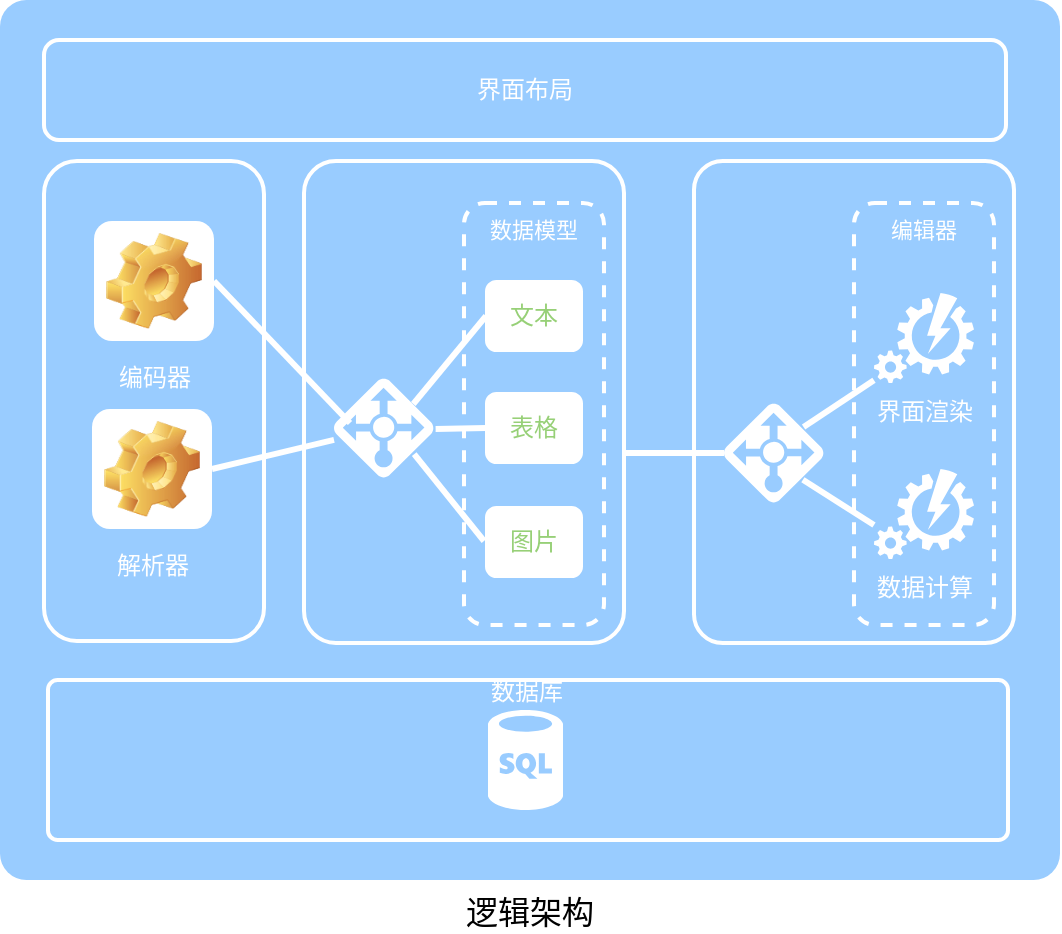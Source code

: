<mxfile version="12.2.2" type="github" pages="1">
  <diagram name="Page-1" id="7a6c530e-6e37-e111-ec74-82921da8cc10">
    <mxGraphModel dx="1408" dy="736" grid="1" gridSize="10" guides="1" tooltips="1" connect="1" arrows="1" fold="1" page="1" pageScale="1.5" pageWidth="1169" pageHeight="826" background="none" math="0" shadow="0">
      <root>
        <mxCell id="0" style=";html=1;"/>
        <mxCell id="1" style=";html=1;" parent="0"/>
        <mxCell id="23046e2b9bb16c14-27" value="&lt;span style=&quot;font-size: 16px ; white-space: normal&quot;&gt;逻辑架构&lt;/span&gt;" style="rounded=1;whiteSpace=wrap;html=1;shadow=0;strokeWidth=2;fillColor=#99CCFF;fontSize=12;fontColor=#000000;align=center;strokeColor=none;arcSize=3;labelPosition=center;verticalLabelPosition=bottom;verticalAlign=top;" parent="1" vertex="1">
          <mxGeometry x="726" y="300" width="530" height="440" as="geometry"/>
        </mxCell>
        <mxCell id="23046e2b9bb16c14-2" value="" style="rounded=1;whiteSpace=wrap;html=1;shadow=0;strokeWidth=2;fillColor=none;fontSize=12;fontColor=#000000;align=center;strokeColor=#FFFFFF;arcSize=10;" parent="1" vertex="1">
          <mxGeometry x="878" y="380.5" width="160" height="241" as="geometry"/>
        </mxCell>
        <mxCell id="23046e2b9bb16c14-54" value="数据模型" style="rounded=1;whiteSpace=wrap;html=1;shadow=0;strokeWidth=2;fillColor=none;fontSize=11;fontColor=#FFFFFF;align=center;strokeColor=#FFFFFF;dashed=1;verticalAlign=top;" parent="1" vertex="1">
          <mxGeometry x="958" y="401.5" width="70" height="211" as="geometry"/>
        </mxCell>
        <mxCell id="23046e2b9bb16c14-1" value="" style="rounded=1;whiteSpace=wrap;html=1;shadow=0;strokeWidth=2;fillColor=none;fontSize=12;fontColor=#000000;align=center;strokeColor=#FFFFFF;" parent="1" vertex="1">
          <mxGeometry x="748" y="380.5" width="110" height="240" as="geometry"/>
        </mxCell>
        <mxCell id="23046e2b9bb16c14-73" style="html=1;startArrow=none;startFill=0;startSize=10;endArrow=none;endFill=0;endSize=10;strokeWidth=3;fontSize=11;fontColor=#FFFFFF;strokeColor=#FFFFFF;rounded=0;exitX=1;exitY=0.5;exitDx=0;exitDy=0;" parent="1" source="We76njLKXEHjdysK864W-2" target="23046e2b9bb16c14-7" edge="1">
          <mxGeometry relative="1" as="geometry">
            <mxPoint x="825" y="526.5" as="sourcePoint"/>
          </mxGeometry>
        </mxCell>
        <mxCell id="23046e2b9bb16c14-7" value="" style="shadow=0;dashed=0;html=1;strokeColor=none;labelPosition=center;verticalLabelPosition=bottom;verticalAlign=top;shape=mxgraph.mscae.cloud.azure_load_balancer_feature;fillColor=#FFFFFF;rounded=1;fontSize=12;fontColor=#000000;align=center;" parent="1" vertex="1">
          <mxGeometry x="893" y="489" width="50" height="50" as="geometry"/>
        </mxCell>
        <mxCell id="23046e2b9bb16c14-75" style="html=1;startArrow=none;startFill=0;startSize=10;endArrow=none;endFill=0;endSize=10;strokeWidth=3;fontSize=11;fontColor=#FFFFFF;entryX=0.793;entryY=0.26;entryPerimeter=0;strokeColor=#FFFFFF;rounded=0;exitX=0;exitY=0.5;exitDx=0;exitDy=0;" parent="1" source="We76njLKXEHjdysK864W-3" target="23046e2b9bb16c14-7" edge="1">
          <mxGeometry relative="1" as="geometry">
            <mxPoint x="968" y="490.484" as="sourcePoint"/>
          </mxGeometry>
        </mxCell>
        <mxCell id="23046e2b9bb16c14-76" style="html=1;entryX=1.016;entryY=0.509;entryPerimeter=0;startArrow=none;startFill=0;startSize=10;endArrow=none;endFill=0;endSize=10;strokeWidth=3;fontSize=11;fontColor=#FFFFFF;strokeColor=#FFFFFF;rounded=0;exitX=0;exitY=0.5;exitDx=0;exitDy=0;" parent="1" source="We76njLKXEHjdysK864W-4" target="23046e2b9bb16c14-7" edge="1">
          <mxGeometry relative="1" as="geometry">
            <mxPoint x="968" y="526.729" as="sourcePoint"/>
          </mxGeometry>
        </mxCell>
        <mxCell id="23046e2b9bb16c14-77" style="html=1;entryX=0.802;entryY=0.762;entryPerimeter=0;startArrow=none;startFill=0;startSize=10;endArrow=none;endFill=0;endSize=10;strokeWidth=3;fontSize=11;fontColor=#FFFFFF;strokeColor=#FFFFFF;rounded=0;" parent="1" target="23046e2b9bb16c14-7" edge="1">
          <mxGeometry relative="1" as="geometry">
            <mxPoint x="968" y="570.5" as="sourcePoint"/>
          </mxGeometry>
        </mxCell>
        <mxCell id="23046e2b9bb16c14-55" value="" style="rounded=1;whiteSpace=wrap;html=1;shadow=0;strokeWidth=2;fillColor=none;fontSize=12;fontColor=#000000;align=center;strokeColor=#FFFFFF;arcSize=9;" parent="1" vertex="1">
          <mxGeometry x="1073" y="380.5" width="160" height="241" as="geometry"/>
        </mxCell>
        <mxCell id="23046e2b9bb16c14-56" value="编辑器" style="rounded=1;whiteSpace=wrap;html=1;shadow=0;strokeWidth=2;fillColor=none;fontSize=11;fontColor=#FFFFFF;align=center;strokeColor=#FFFFFF;dashed=1;verticalAlign=top;" parent="1" vertex="1">
          <mxGeometry x="1153" y="401.5" width="70" height="211" as="geometry"/>
        </mxCell>
        <mxCell id="23046e2b9bb16c14-74" style="html=1;startArrow=none;startFill=0;startSize=10;endArrow=none;endFill=0;endSize=10;strokeWidth=3;fontSize=11;fontColor=#FFFFFF;strokeColor=#FFFFFF;rounded=0;edgeStyle=elbowEdgeStyle;elbow=vertical;" parent="1" source="23046e2b9bb16c14-58" target="23046e2b9bb16c14-2" edge="1">
          <mxGeometry relative="1" as="geometry"/>
        </mxCell>
        <mxCell id="23046e2b9bb16c14-79" style="html=1;startArrow=none;startFill=0;startSize=10;endArrow=none;endFill=0;endSize=10;strokeWidth=3;fontSize=11;fontColor=#FFFFFF;strokeColor=#FFFFFF;rounded=0;exitX=0.796;exitY=0.241;exitPerimeter=0;" parent="1" source="23046e2b9bb16c14-58" edge="1">
          <mxGeometry relative="1" as="geometry">
            <mxPoint x="1163" y="490.132" as="targetPoint"/>
          </mxGeometry>
        </mxCell>
        <mxCell id="23046e2b9bb16c14-80" style="html=1;startArrow=none;startFill=0;startSize=10;endArrow=none;endFill=0;endSize=10;strokeWidth=3;fontSize=11;fontColor=#FFFFFF;strokeColor=#FFFFFF;rounded=0;exitX=0.789;exitY=0.767;exitPerimeter=0;" parent="1" source="23046e2b9bb16c14-58" edge="1">
          <mxGeometry relative="1" as="geometry">
            <mxPoint x="1163" y="562.542" as="targetPoint"/>
          </mxGeometry>
        </mxCell>
        <mxCell id="23046e2b9bb16c14-58" value="" style="shadow=0;dashed=0;html=1;strokeColor=none;labelPosition=center;verticalLabelPosition=bottom;verticalAlign=top;shape=mxgraph.mscae.cloud.azure_load_balancer_feature;fillColor=#FFFFFF;rounded=1;fontSize=12;fontColor=#000000;align=center;" parent="1" vertex="1">
          <mxGeometry x="1088" y="501.5" width="50" height="50" as="geometry"/>
        </mxCell>
        <mxCell id="23046e2b9bb16c14-85" value="" style="rounded=1;whiteSpace=wrap;html=1;shadow=0;strokeWidth=2;fillColor=none;fontSize=12;fontColor=#FFFFFF;align=center;strokeColor=#FFFFFF;arcSize=6;verticalAlign=top;" parent="1" vertex="1">
          <mxGeometry x="750" y="640" width="480" height="80" as="geometry"/>
        </mxCell>
        <mxCell id="We76njLKXEHjdysK864W-1" value="&lt;font color=&quot;#ffffff&quot;&gt;界面布局&lt;/font&gt;" style="rounded=1;whiteSpace=wrap;html=1;shadow=0;strokeWidth=2;fillColor=none;fontSize=12;fontColor=#000000;align=center;strokeColor=#FFFFFF;" parent="1" vertex="1">
          <mxGeometry x="748" y="320" width="481" height="50" as="geometry"/>
        </mxCell>
        <mxCell id="We76njLKXEHjdysK864W-2" value="解析器" style="icon;html=1;image=img/clipart/Gear_128x128.png;fontColor=#FFFFFF;labelBackgroundColor=none;strokeColor=none;" parent="1" vertex="1">
          <mxGeometry x="772" y="504.5" width="60" height="60" as="geometry"/>
        </mxCell>
        <mxCell id="We76njLKXEHjdysK864W-3" value="&lt;font color=&quot;#97d077&quot;&gt;文本&lt;/font&gt;" style="rounded=1;whiteSpace=wrap;html=1;strokeColor=#FFFFFF;" parent="1" vertex="1">
          <mxGeometry x="969" y="440.5" width="48" height="35" as="geometry"/>
        </mxCell>
        <mxCell id="We76njLKXEHjdysK864W-4" value="&lt;font color=&quot;#97d077&quot;&gt;表格&lt;/font&gt;" style="rounded=1;whiteSpace=wrap;html=1;strokeColor=#FFFFFF;" parent="1" vertex="1">
          <mxGeometry x="969" y="496.5" width="48" height="35" as="geometry"/>
        </mxCell>
        <mxCell id="We76njLKXEHjdysK864W-5" value="&lt;font color=&quot;#97d077&quot;&gt;图片&lt;/font&gt;" style="rounded=1;whiteSpace=wrap;html=1;strokeColor=#FFFFFF;" parent="1" vertex="1">
          <mxGeometry x="969" y="553.5" width="48" height="35" as="geometry"/>
        </mxCell>
        <mxCell id="We76njLKXEHjdysK864W-6" value="界面渲染" style="verticalLabelPosition=bottom;html=1;verticalAlign=top;align=center;strokeColor=none;fillColor=#FFFFFF;shape=mxgraph.azure.automation;pointerEvents=1;fontColor=#FFFFFF;" parent="1" vertex="1">
          <mxGeometry x="1163" y="446.5" width="50" height="45" as="geometry"/>
        </mxCell>
        <mxCell id="We76njLKXEHjdysK864W-7" value="数据计算" style="verticalLabelPosition=bottom;html=1;verticalAlign=top;align=center;strokeColor=none;fillColor=#FFFFFF;shape=mxgraph.azure.automation;pointerEvents=1;fontColor=#FFFFFF;" parent="1" vertex="1">
          <mxGeometry x="1163" y="534.5" width="50" height="45" as="geometry"/>
        </mxCell>
        <mxCell id="We76njLKXEHjdysK864W-8" value="编码器" style="icon;html=1;image=img/clipart/Gear_128x128.png;fontColor=#FFFFFF;labelBackgroundColor=none;strokeColor=none;" parent="1" vertex="1">
          <mxGeometry x="773" y="410.5" width="60" height="60" as="geometry"/>
        </mxCell>
        <mxCell id="We76njLKXEHjdysK864W-9" style="html=1;startArrow=none;startFill=0;startSize=10;endArrow=none;endFill=0;endSize=10;strokeWidth=3;fontSize=11;fontColor=#FFFFFF;strokeColor=#FFFFFF;rounded=0;exitX=1;exitY=0.5;exitDx=0;exitDy=0;entryX=0.16;entryY=0.45;entryDx=0;entryDy=0;entryPerimeter=0;" parent="1" source="We76njLKXEHjdysK864W-8" target="23046e2b9bb16c14-7" edge="1">
          <mxGeometry relative="1" as="geometry">
            <mxPoint x="842" y="544.5" as="sourcePoint"/>
            <mxPoint x="903" y="529.959" as="targetPoint"/>
          </mxGeometry>
        </mxCell>
        <mxCell id="We76njLKXEHjdysK864W-10" value="数据库" style="verticalLabelPosition=top;html=1;verticalAlign=bottom;align=center;strokeColor=none;fillColor=#FFFFFF;shape=mxgraph.azure.sql_database;labelBackgroundColor=none;fontColor=#FFFFFF;labelPosition=center;" parent="1" vertex="1">
          <mxGeometry x="970" y="655" width="37.5" height="50" as="geometry"/>
        </mxCell>
      </root>
    </mxGraphModel>
  </diagram>
</mxfile>

